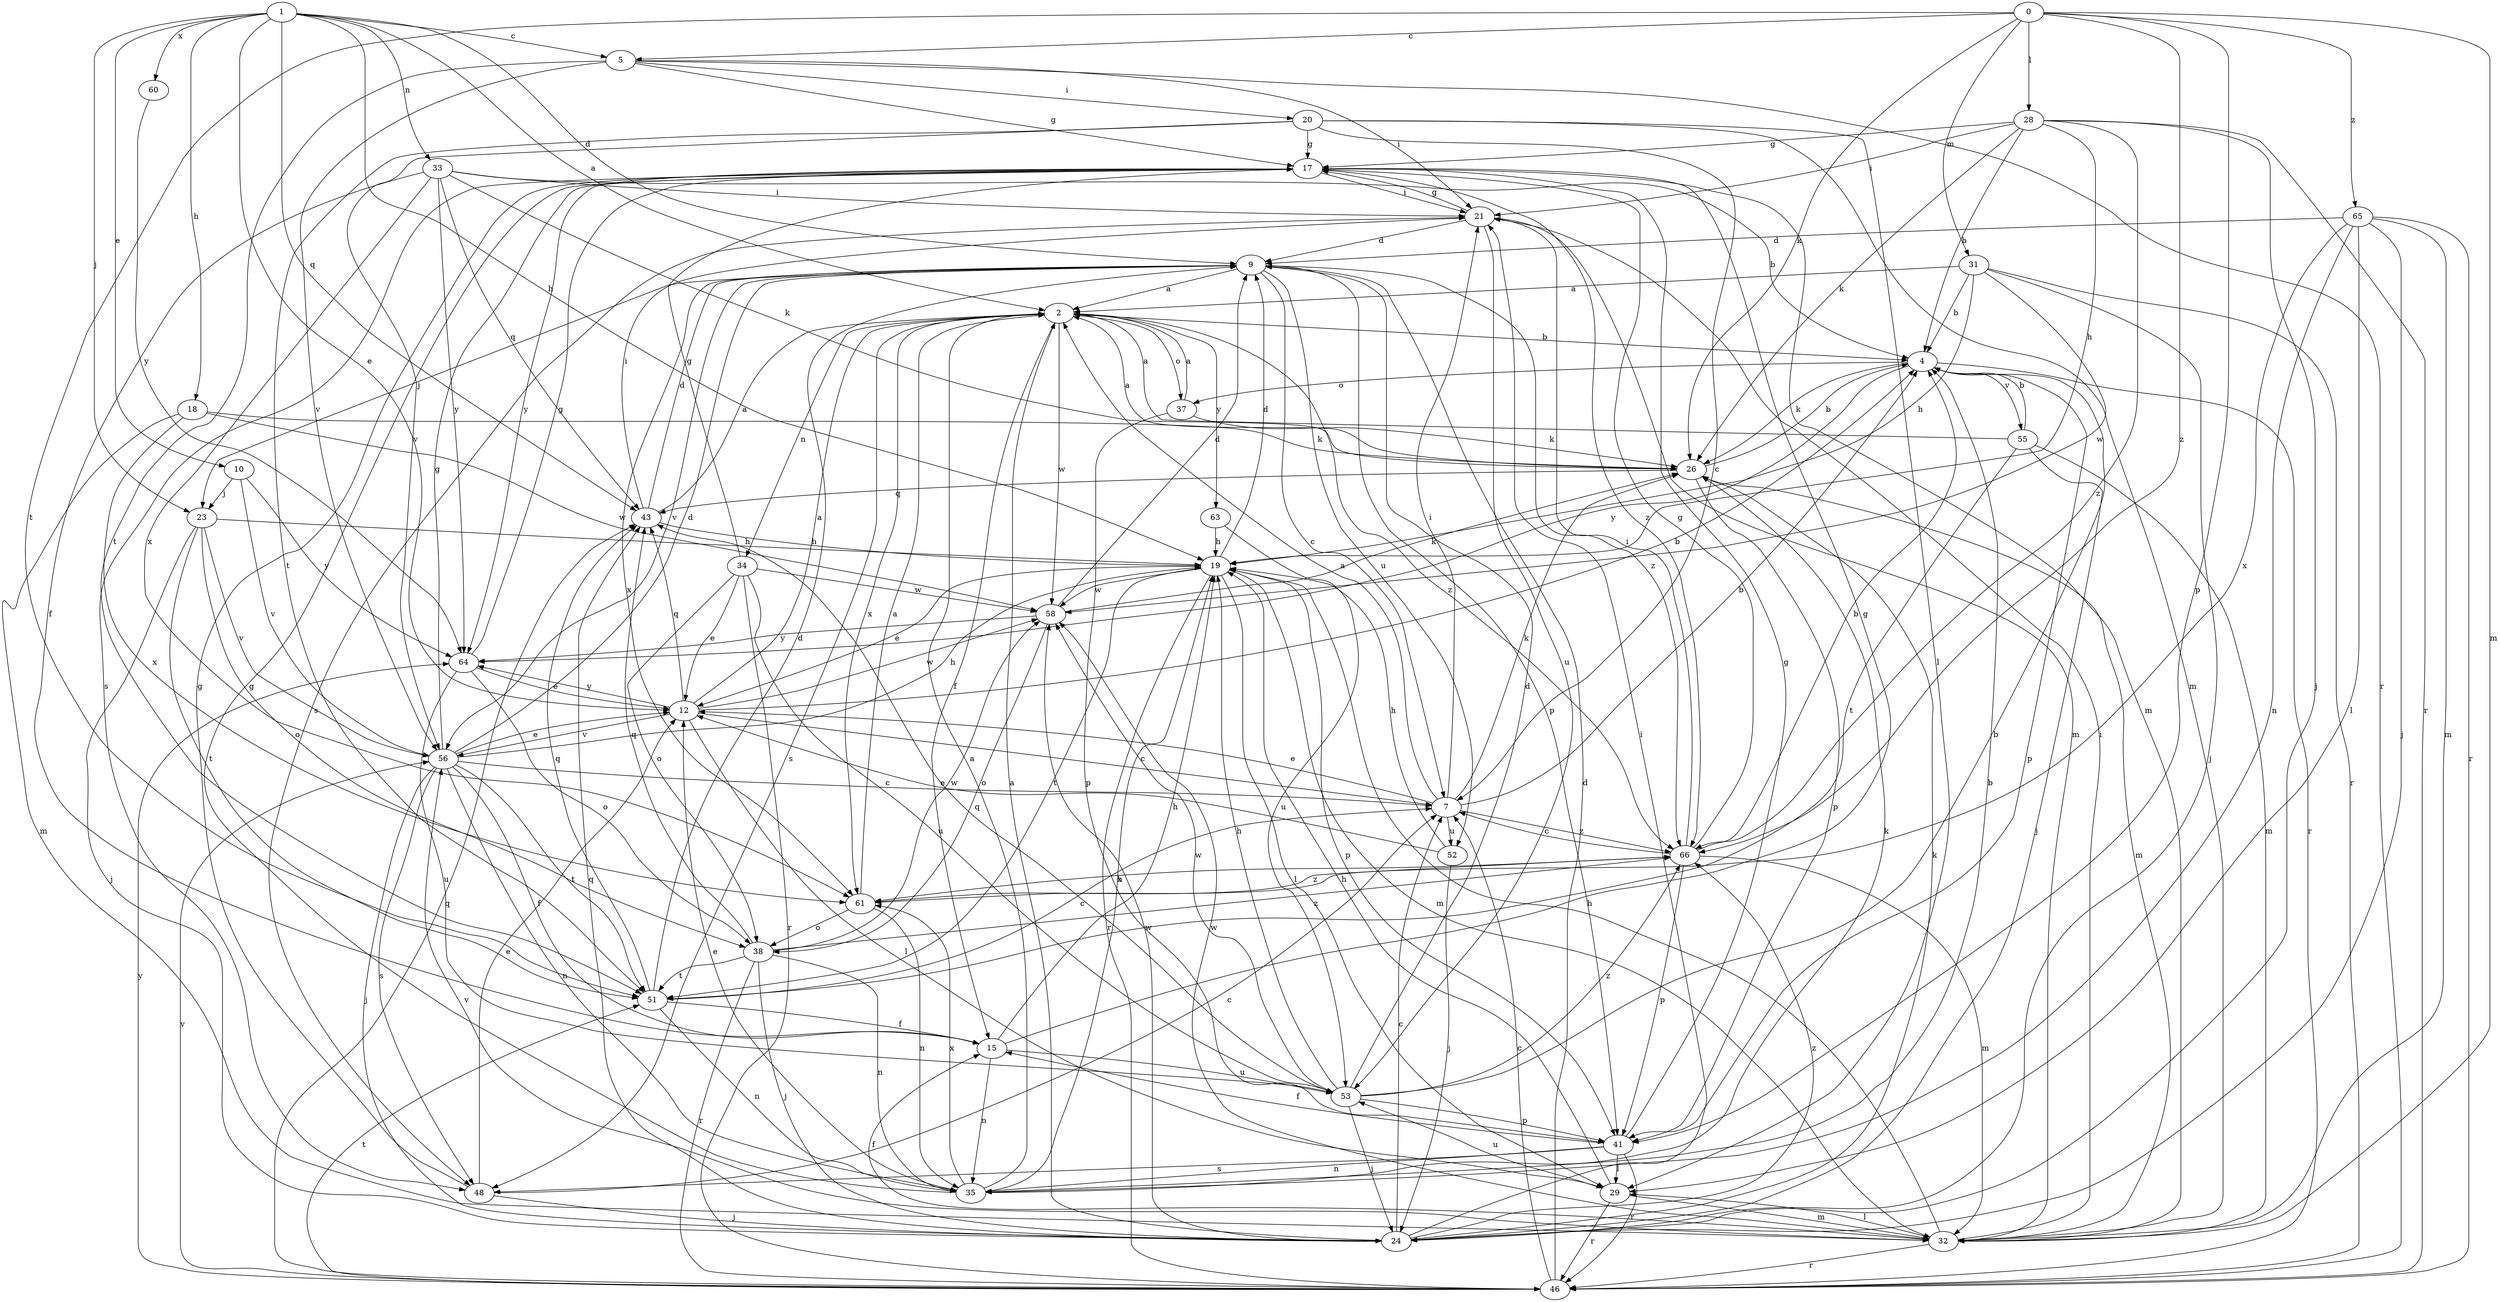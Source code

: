 strict digraph  {
0;
1;
2;
4;
5;
7;
9;
10;
12;
15;
17;
18;
19;
20;
21;
23;
24;
26;
28;
29;
31;
32;
33;
34;
35;
37;
38;
41;
43;
46;
48;
51;
52;
53;
55;
56;
58;
60;
61;
63;
64;
65;
66;
0 -> 5  [label=c];
0 -> 26  [label=k];
0 -> 28  [label=l];
0 -> 31  [label=m];
0 -> 32  [label=m];
0 -> 41  [label=p];
0 -> 51  [label=t];
0 -> 65  [label=z];
0 -> 66  [label=z];
1 -> 2  [label=a];
1 -> 5  [label=c];
1 -> 9  [label=d];
1 -> 10  [label=e];
1 -> 12  [label=e];
1 -> 18  [label=h];
1 -> 19  [label=h];
1 -> 23  [label=j];
1 -> 33  [label=n];
1 -> 43  [label=q];
1 -> 60  [label=x];
2 -> 4  [label=b];
2 -> 15  [label=f];
2 -> 34  [label=n];
2 -> 37  [label=o];
2 -> 48  [label=s];
2 -> 58  [label=w];
2 -> 61  [label=x];
2 -> 63  [label=y];
2 -> 66  [label=z];
4 -> 26  [label=k];
4 -> 37  [label=o];
4 -> 41  [label=p];
4 -> 46  [label=r];
4 -> 55  [label=v];
4 -> 64  [label=y];
5 -> 17  [label=g];
5 -> 20  [label=i];
5 -> 21  [label=i];
5 -> 46  [label=r];
5 -> 51  [label=t];
5 -> 56  [label=v];
7 -> 2  [label=a];
7 -> 4  [label=b];
7 -> 12  [label=e];
7 -> 21  [label=i];
7 -> 26  [label=k];
7 -> 52  [label=u];
7 -> 66  [label=z];
9 -> 2  [label=a];
9 -> 7  [label=c];
9 -> 23  [label=j];
9 -> 41  [label=p];
9 -> 52  [label=u];
9 -> 56  [label=v];
9 -> 61  [label=x];
9 -> 66  [label=z];
10 -> 23  [label=j];
10 -> 56  [label=v];
10 -> 64  [label=y];
12 -> 2  [label=a];
12 -> 4  [label=b];
12 -> 7  [label=c];
12 -> 29  [label=l];
12 -> 43  [label=q];
12 -> 56  [label=v];
12 -> 58  [label=w];
12 -> 64  [label=y];
15 -> 17  [label=g];
15 -> 19  [label=h];
15 -> 35  [label=n];
15 -> 53  [label=u];
17 -> 21  [label=i];
17 -> 32  [label=m];
17 -> 48  [label=s];
17 -> 64  [label=y];
17 -> 66  [label=z];
18 -> 26  [label=k];
18 -> 32  [label=m];
18 -> 58  [label=w];
18 -> 61  [label=x];
19 -> 9  [label=d];
19 -> 12  [label=e];
19 -> 29  [label=l];
19 -> 32  [label=m];
19 -> 41  [label=p];
19 -> 46  [label=r];
19 -> 51  [label=t];
19 -> 58  [label=w];
20 -> 7  [label=c];
20 -> 17  [label=g];
20 -> 29  [label=l];
20 -> 32  [label=m];
20 -> 51  [label=t];
20 -> 56  [label=v];
21 -> 9  [label=d];
21 -> 17  [label=g];
21 -> 32  [label=m];
21 -> 48  [label=s];
21 -> 53  [label=u];
23 -> 19  [label=h];
23 -> 24  [label=j];
23 -> 38  [label=o];
23 -> 51  [label=t];
23 -> 56  [label=v];
24 -> 2  [label=a];
24 -> 7  [label=c];
24 -> 21  [label=i];
24 -> 26  [label=k];
24 -> 43  [label=q];
24 -> 58  [label=w];
24 -> 66  [label=z];
26 -> 2  [label=a];
26 -> 4  [label=b];
26 -> 32  [label=m];
26 -> 41  [label=p];
26 -> 43  [label=q];
28 -> 4  [label=b];
28 -> 17  [label=g];
28 -> 19  [label=h];
28 -> 21  [label=i];
28 -> 24  [label=j];
28 -> 26  [label=k];
28 -> 46  [label=r];
28 -> 66  [label=z];
29 -> 19  [label=h];
29 -> 32  [label=m];
29 -> 46  [label=r];
29 -> 53  [label=u];
31 -> 2  [label=a];
31 -> 4  [label=b];
31 -> 19  [label=h];
31 -> 24  [label=j];
31 -> 46  [label=r];
31 -> 58  [label=w];
32 -> 15  [label=f];
32 -> 19  [label=h];
32 -> 21  [label=i];
32 -> 29  [label=l];
32 -> 46  [label=r];
32 -> 56  [label=v];
32 -> 58  [label=w];
33 -> 4  [label=b];
33 -> 15  [label=f];
33 -> 21  [label=i];
33 -> 26  [label=k];
33 -> 43  [label=q];
33 -> 61  [label=x];
33 -> 64  [label=y];
34 -> 12  [label=e];
34 -> 17  [label=g];
34 -> 38  [label=o];
34 -> 46  [label=r];
34 -> 53  [label=u];
34 -> 58  [label=w];
35 -> 2  [label=a];
35 -> 4  [label=b];
35 -> 12  [label=e];
35 -> 17  [label=g];
35 -> 19  [label=h];
35 -> 26  [label=k];
35 -> 61  [label=x];
37 -> 2  [label=a];
37 -> 26  [label=k];
37 -> 41  [label=p];
38 -> 24  [label=j];
38 -> 35  [label=n];
38 -> 43  [label=q];
38 -> 46  [label=r];
38 -> 51  [label=t];
38 -> 58  [label=w];
38 -> 66  [label=z];
41 -> 15  [label=f];
41 -> 17  [label=g];
41 -> 29  [label=l];
41 -> 35  [label=n];
41 -> 46  [label=r];
41 -> 48  [label=s];
43 -> 2  [label=a];
43 -> 9  [label=d];
43 -> 19  [label=h];
43 -> 21  [label=i];
46 -> 7  [label=c];
46 -> 9  [label=d];
46 -> 43  [label=q];
46 -> 51  [label=t];
46 -> 56  [label=v];
46 -> 64  [label=y];
48 -> 7  [label=c];
48 -> 12  [label=e];
48 -> 17  [label=g];
48 -> 24  [label=j];
51 -> 7  [label=c];
51 -> 9  [label=d];
51 -> 15  [label=f];
51 -> 35  [label=n];
51 -> 43  [label=q];
52 -> 12  [label=e];
52 -> 19  [label=h];
52 -> 24  [label=j];
53 -> 4  [label=b];
53 -> 9  [label=d];
53 -> 19  [label=h];
53 -> 24  [label=j];
53 -> 41  [label=p];
53 -> 43  [label=q];
53 -> 58  [label=w];
53 -> 66  [label=z];
55 -> 2  [label=a];
55 -> 4  [label=b];
55 -> 24  [label=j];
55 -> 32  [label=m];
55 -> 51  [label=t];
56 -> 7  [label=c];
56 -> 9  [label=d];
56 -> 12  [label=e];
56 -> 15  [label=f];
56 -> 17  [label=g];
56 -> 19  [label=h];
56 -> 24  [label=j];
56 -> 35  [label=n];
56 -> 48  [label=s];
56 -> 51  [label=t];
58 -> 9  [label=d];
58 -> 26  [label=k];
58 -> 38  [label=o];
58 -> 64  [label=y];
60 -> 64  [label=y];
61 -> 2  [label=a];
61 -> 35  [label=n];
61 -> 38  [label=o];
61 -> 66  [label=z];
63 -> 19  [label=h];
63 -> 53  [label=u];
64 -> 12  [label=e];
64 -> 17  [label=g];
64 -> 38  [label=o];
64 -> 53  [label=u];
65 -> 9  [label=d];
65 -> 24  [label=j];
65 -> 29  [label=l];
65 -> 32  [label=m];
65 -> 35  [label=n];
65 -> 46  [label=r];
65 -> 61  [label=x];
66 -> 4  [label=b];
66 -> 7  [label=c];
66 -> 17  [label=g];
66 -> 21  [label=i];
66 -> 32  [label=m];
66 -> 41  [label=p];
66 -> 61  [label=x];
}
